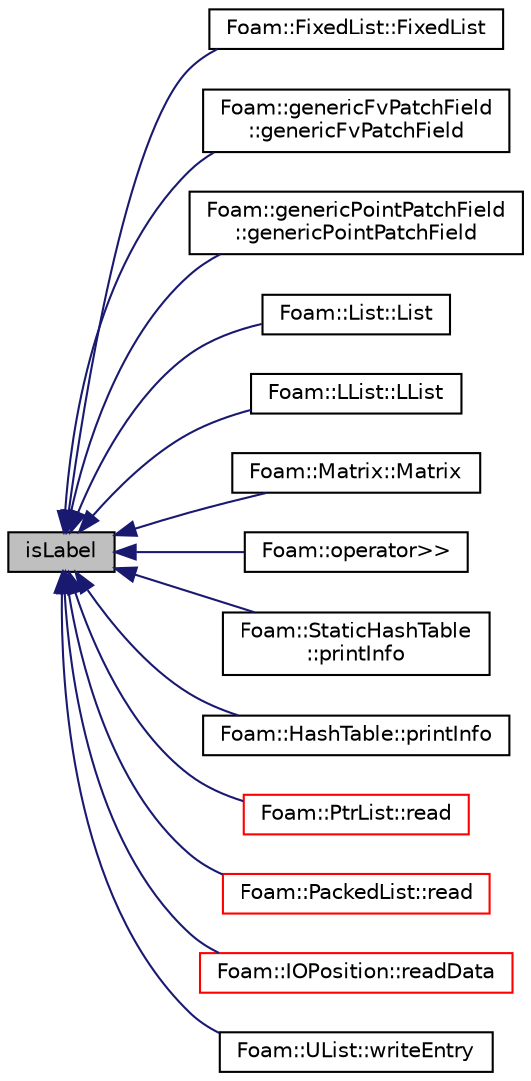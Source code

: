 digraph "isLabel"
{
  bgcolor="transparent";
  edge [fontname="Helvetica",fontsize="10",labelfontname="Helvetica",labelfontsize="10"];
  node [fontname="Helvetica",fontsize="10",shape=record];
  rankdir="LR";
  Node1 [label="isLabel",height=0.2,width=0.4,color="black", fillcolor="grey75", style="filled", fontcolor="black"];
  Node1 -> Node2 [dir="back",color="midnightblue",fontsize="10",style="solid",fontname="Helvetica"];
  Node2 [label="Foam::FixedList::FixedList",height=0.2,width=0.4,color="black",URL="$a00834.html#a96fc89cc5cd7ef81f0d49bfb25247021",tooltip="Construct from Istream. "];
  Node1 -> Node3 [dir="back",color="midnightblue",fontsize="10",style="solid",fontname="Helvetica"];
  Node3 [label="Foam::genericFvPatchField\l::genericFvPatchField",height=0.2,width=0.4,color="black",URL="$a00926.html#a55caa01e757d3893cd3a7034439317d9",tooltip="Construct from patch, internal field and dictionary. "];
  Node1 -> Node4 [dir="back",color="midnightblue",fontsize="10",style="solid",fontname="Helvetica"];
  Node4 [label="Foam::genericPointPatchField\l::genericPointPatchField",height=0.2,width=0.4,color="black",URL="$a00928.html#abb7dd7bf600b72b3b82ea631844b5eb3",tooltip="Construct from patch, internal field and dictionary. "];
  Node1 -> Node5 [dir="back",color="midnightblue",fontsize="10",style="solid",fontname="Helvetica"];
  Node5 [label="Foam::List::List",height=0.2,width=0.4,color="black",URL="$a01390.html#a14f9ee6bb196d1f585f55ea49dc15a0c",tooltip="Construct from Istream. "];
  Node1 -> Node6 [dir="back",color="midnightblue",fontsize="10",style="solid",fontname="Helvetica"];
  Node6 [label="Foam::LList::LList",height=0.2,width=0.4,color="black",URL="$a01397.html#aa632aa973f33404a158c0481ead8a78b",tooltip="Construct from Istream. "];
  Node1 -> Node7 [dir="back",color="midnightblue",fontsize="10",style="solid",fontname="Helvetica"];
  Node7 [label="Foam::Matrix::Matrix",height=0.2,width=0.4,color="black",URL="$a01468.html#aa92976d4353b6683c4f4b1b50a536502",tooltip="Construct from Istream. "];
  Node1 -> Node8 [dir="back",color="midnightblue",fontsize="10",style="solid",fontname="Helvetica"];
  Node8 [label="Foam::operator\>\>",height=0.2,width=0.4,color="black",URL="$a10979.html#ae138a2a110d0a07026967ee5edbf2e71"];
  Node1 -> Node9 [dir="back",color="midnightblue",fontsize="10",style="solid",fontname="Helvetica"];
  Node9 [label="Foam::StaticHashTable\l::printInfo",height=0.2,width=0.4,color="black",URL="$a02512.html#aa83f51c128dc4622568ef2cf81ded527",tooltip="Print information. "];
  Node1 -> Node10 [dir="back",color="midnightblue",fontsize="10",style="solid",fontname="Helvetica"];
  Node10 [label="Foam::HashTable::printInfo",height=0.2,width=0.4,color="black",URL="$a00997.html#aa83f51c128dc4622568ef2cf81ded527",tooltip="Print information. "];
  Node1 -> Node11 [dir="back",color="midnightblue",fontsize="10",style="solid",fontname="Helvetica"];
  Node11 [label="Foam::PtrList::read",height=0.2,width=0.4,color="red",URL="$a02071.html#a13f28f6f50da188010f20f60b92f4f39",tooltip="Read from Istream using given Istream constructor class. "];
  Node1 -> Node12 [dir="back",color="midnightblue",fontsize="10",style="solid",fontname="Helvetica"];
  Node12 [label="Foam::PackedList::read",height=0.2,width=0.4,color="red",URL="$a01794.html#a223c472410515286cf5050b0b7b37396",tooltip="Clear list and read from stream. "];
  Node1 -> Node13 [dir="back",color="midnightblue",fontsize="10",style="solid",fontname="Helvetica"];
  Node13 [label="Foam::IOPosition::readData",height=0.2,width=0.4,color="red",URL="$a01201.html#af01264cee7588de77f4021f7c9322549"];
  Node1 -> Node14 [dir="back",color="midnightblue",fontsize="10",style="solid",fontname="Helvetica"];
  Node14 [label="Foam::UList::writeEntry",height=0.2,width=0.4,color="black",URL="$a02830.html#a7bd1878bce81bf4174dea56840d4a007",tooltip="Write the UList as a dictionary entry with keyword. "];
}
